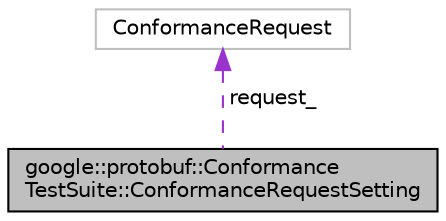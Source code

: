 digraph "google::protobuf::ConformanceTestSuite::ConformanceRequestSetting"
{
 // LATEX_PDF_SIZE
  edge [fontname="Helvetica",fontsize="10",labelfontname="Helvetica",labelfontsize="10"];
  node [fontname="Helvetica",fontsize="10",shape=record];
  Node1 [label="google::protobuf::Conformance\lTestSuite::ConformanceRequestSetting",height=0.2,width=0.4,color="black", fillcolor="grey75", style="filled", fontcolor="black",tooltip=" "];
  Node2 -> Node1 [dir="back",color="darkorchid3",fontsize="10",style="dashed",label=" request_" ,fontname="Helvetica"];
  Node2 [label="ConformanceRequest",height=0.2,width=0.4,color="grey75", fillcolor="white", style="filled",tooltip=" "];
}
